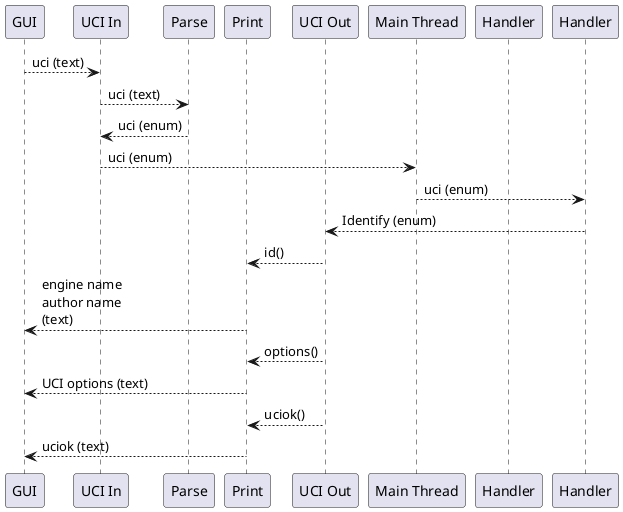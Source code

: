 @startuml comm_sequence
participant "GUI" as GUI
participant "UCI In" as UciIn
participant "Parse" as Parse
participant "Print" as Print
participant "UCI Out" as UciOut
participant "Main Thread" as MT
participant "Handler" as HexagonBorderColor

GUI --> UciIn : uci (text)
UciIn --> Parse : uci (text)
UciIn <-- Parse : uci (enum)
UciIn --> MT : uci (enum)
MT --> Handler : uci (enum)
UciOut <-- Handler : Identify (enum)
Print <-- UciOut : id()
GUI <-- Print : engine name\nauthor name\n(text)
Print <-- UciOut : options()
GUI <-- Print : UCI options (text)
Print <-- UciOut : uciok()
GUI <-- Print : uciok (text)
@enduml